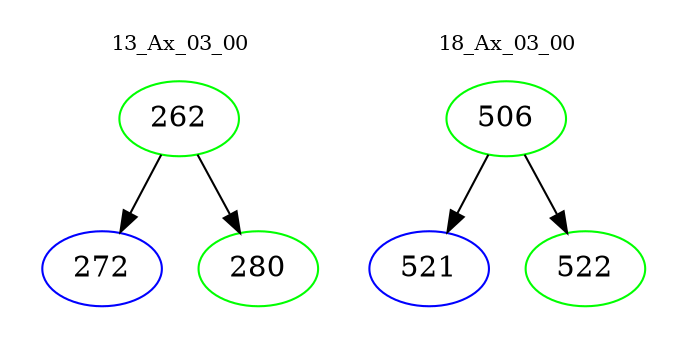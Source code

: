 digraph{
subgraph cluster_0 {
color = white
label = "13_Ax_03_00";
fontsize=10;
T0_262 [label="262", color="green"]
T0_262 -> T0_272 [color="black"]
T0_272 [label="272", color="blue"]
T0_262 -> T0_280 [color="black"]
T0_280 [label="280", color="green"]
}
subgraph cluster_1 {
color = white
label = "18_Ax_03_00";
fontsize=10;
T1_506 [label="506", color="green"]
T1_506 -> T1_521 [color="black"]
T1_521 [label="521", color="blue"]
T1_506 -> T1_522 [color="black"]
T1_522 [label="522", color="green"]
}
}
